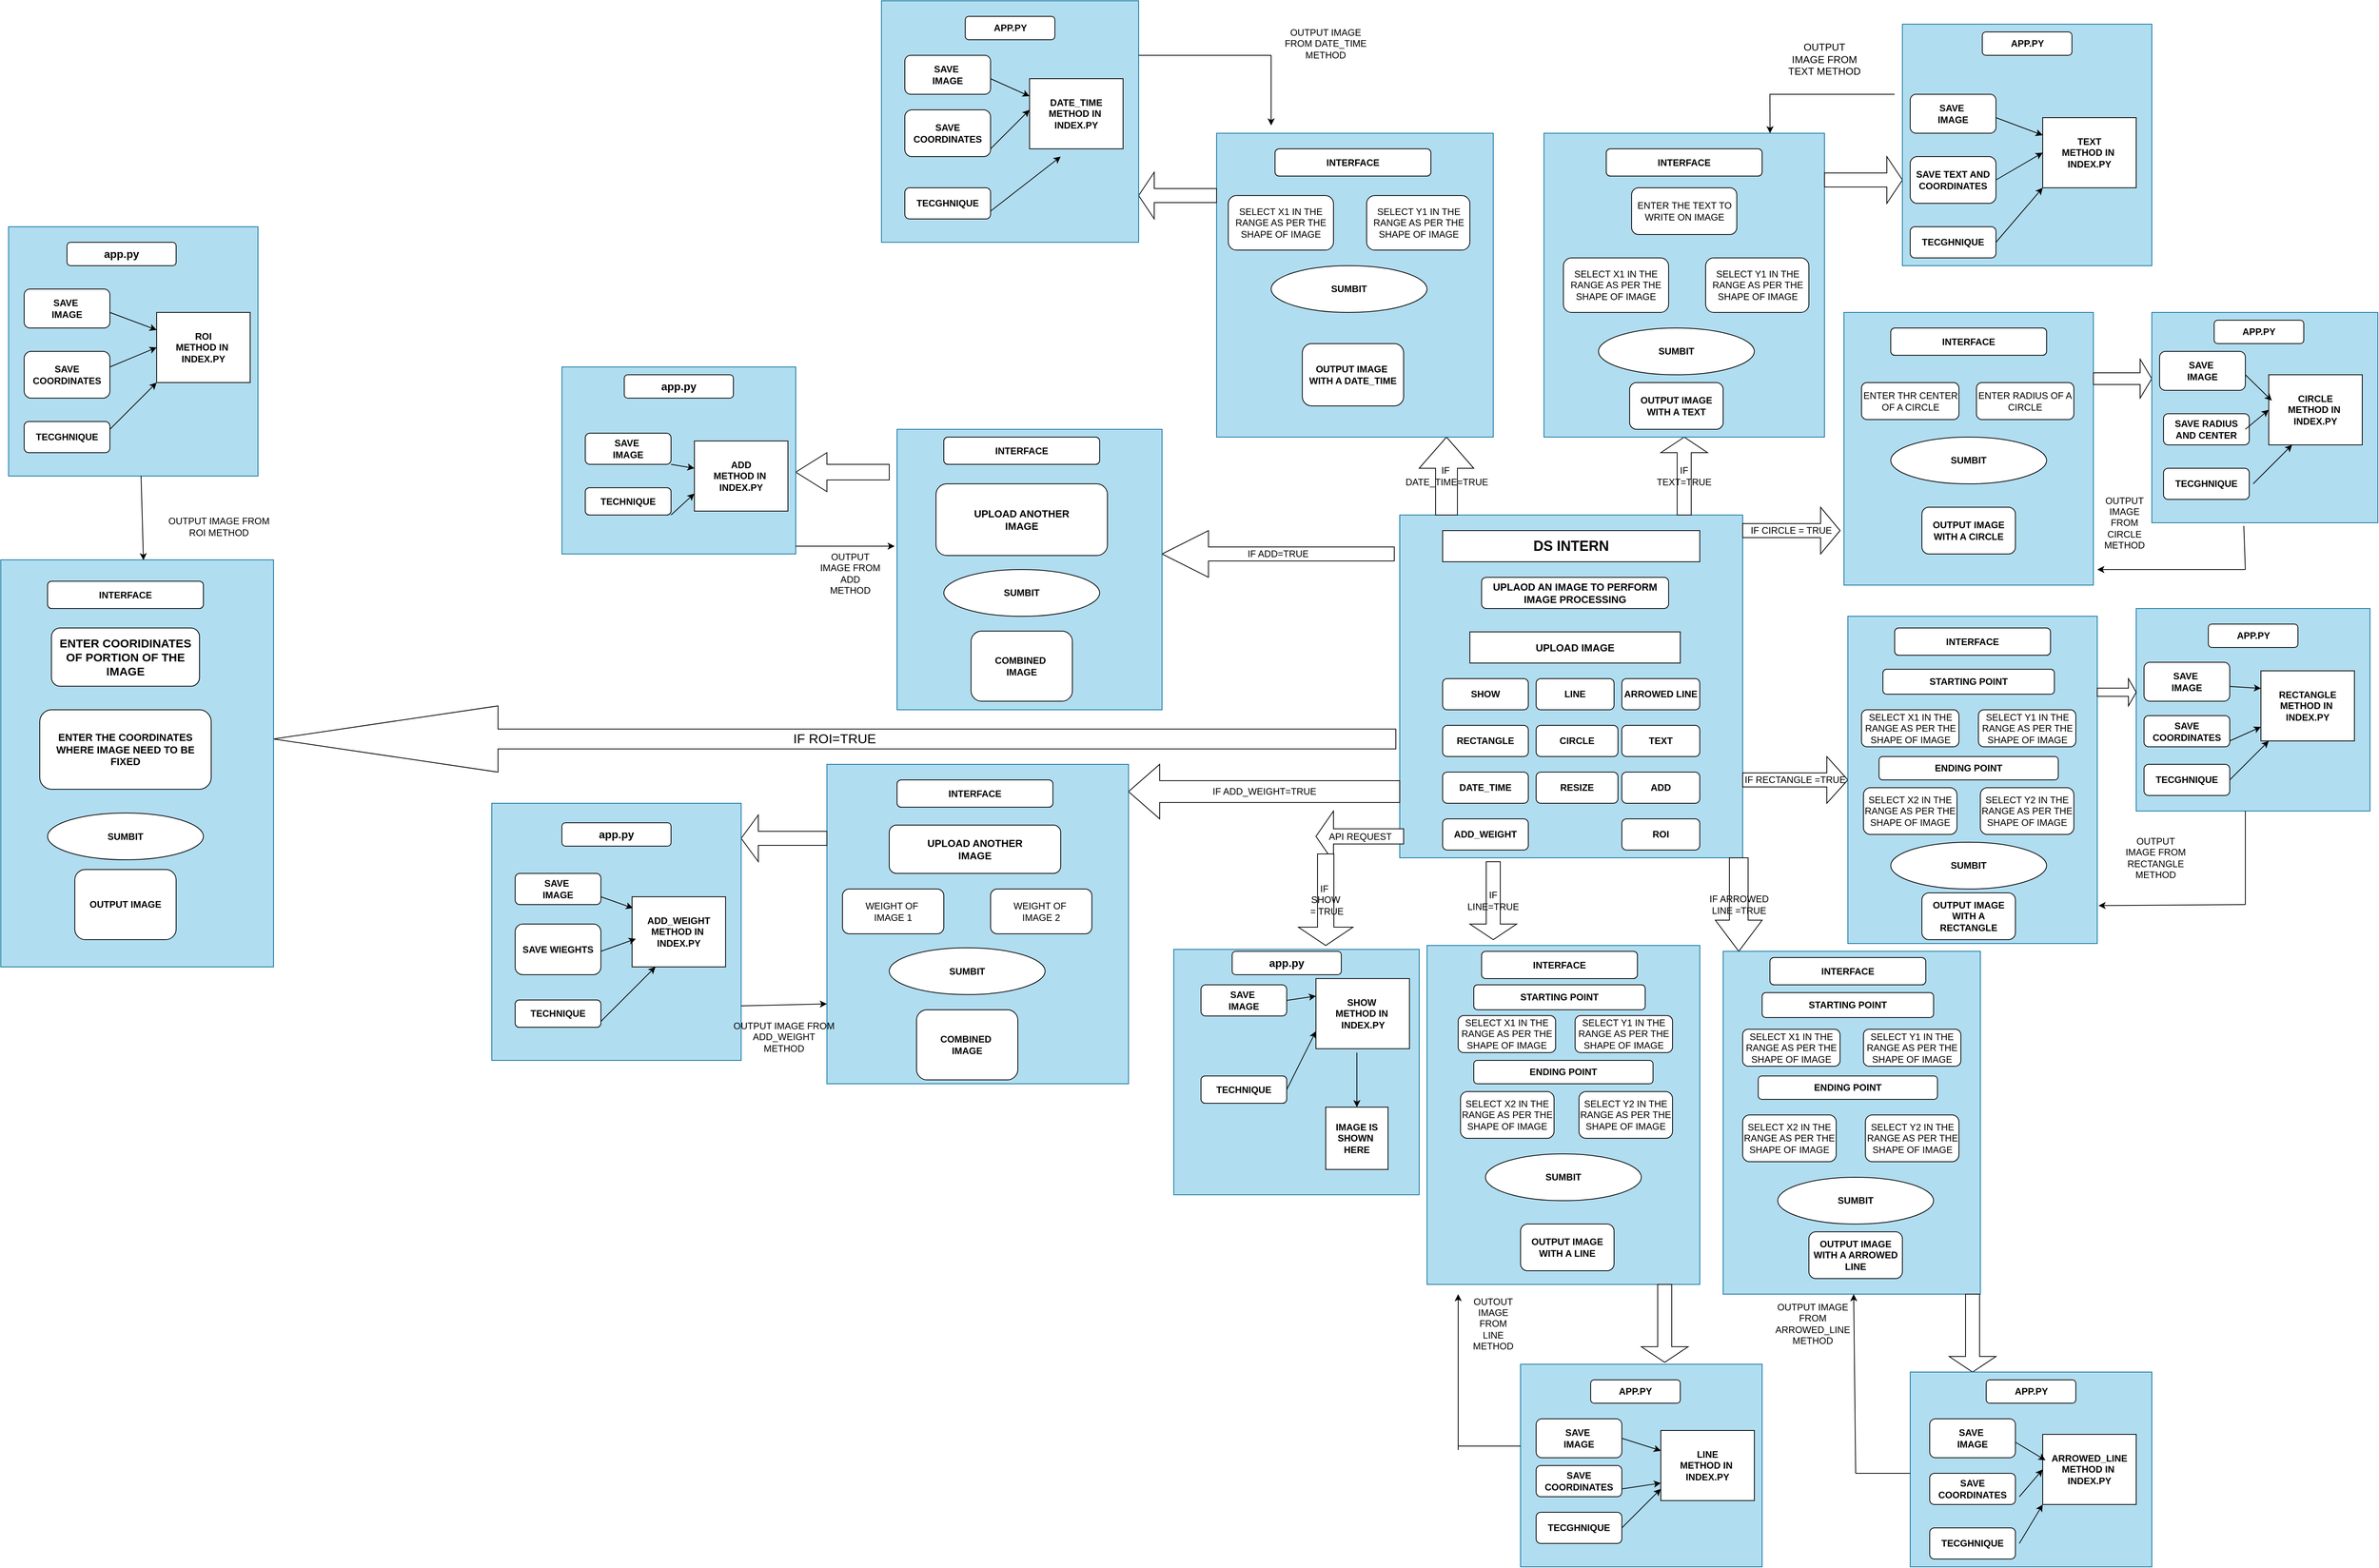 <mxfile version="28.0.7">
  <diagram name="Page-1" id="eajBUpmMLT3r__yMVzDg">
    <mxGraphModel grid="1" page="1" gridSize="10" guides="1" tooltips="1" connect="1" arrows="1" fold="1" pageScale="1" pageWidth="850" pageHeight="1100" math="0" shadow="0">
      <root>
        <mxCell id="0" />
        <mxCell id="1" parent="0" />
        <mxCell id="VY6C0T49o3ojjTgwQOFm-1" value="" style="whiteSpace=wrap;html=1;aspect=fixed;fillColor=#b1ddf0;strokeColor=#10739e;" vertex="1" parent="1">
          <mxGeometry x="185" y="60" width="440" height="440" as="geometry" />
        </mxCell>
        <mxCell id="VY6C0T49o3ojjTgwQOFm-2" value="&lt;h2&gt;&lt;b&gt;DS INTERN&lt;/b&gt;&lt;/h2&gt;" style="rounded=0;whiteSpace=wrap;html=1;" vertex="1" parent="1">
          <mxGeometry x="240" y="80" width="330" height="40" as="geometry" />
        </mxCell>
        <mxCell id="VY6C0T49o3ojjTgwQOFm-3" value="UPLOAD IMAGE" style="rounded=0;whiteSpace=wrap;html=1;fontSize=13;fontStyle=1" vertex="1" parent="1">
          <mxGeometry x="275" y="210" width="270" height="40" as="geometry" />
        </mxCell>
        <mxCell id="VY6C0T49o3ojjTgwQOFm-4" value="&lt;h3&gt;&lt;b&gt;UPLAOD AN IMAGE TO PERFORM IMAGE PROCESSING&lt;/b&gt;&lt;/h3&gt;" style="rounded=1;whiteSpace=wrap;html=1;fontSize=11;" vertex="1" parent="1">
          <mxGeometry x="290" y="140" width="240" height="40" as="geometry" />
        </mxCell>
        <mxCell id="VY6C0T49o3ojjTgwQOFm-5" value="SHOW" style="rounded=1;whiteSpace=wrap;html=1;fontStyle=1" vertex="1" parent="1">
          <mxGeometry x="240" y="270" width="110" height="40" as="geometry" />
        </mxCell>
        <mxCell id="VY6C0T49o3ojjTgwQOFm-6" value="LINE" style="rounded=1;whiteSpace=wrap;html=1;fontStyle=1" vertex="1" parent="1">
          <mxGeometry x="360" y="270" width="100" height="40" as="geometry" />
        </mxCell>
        <mxCell id="VY6C0T49o3ojjTgwQOFm-7" value="&lt;b&gt;ARROWED LINE&lt;/b&gt;" style="rounded=1;whiteSpace=wrap;html=1;" vertex="1" parent="1">
          <mxGeometry x="470" y="270" width="100" height="40" as="geometry" />
        </mxCell>
        <mxCell id="VY6C0T49o3ojjTgwQOFm-8" value="RECTANGLE" style="rounded=1;whiteSpace=wrap;html=1;fontStyle=1" vertex="1" parent="1">
          <mxGeometry x="240" y="330" width="110" height="40" as="geometry" />
        </mxCell>
        <mxCell id="VY6C0T49o3ojjTgwQOFm-9" value="CIRCLE" style="rounded=1;whiteSpace=wrap;html=1;fontStyle=1" vertex="1" parent="1">
          <mxGeometry x="360" y="330" width="105" height="40" as="geometry" />
        </mxCell>
        <mxCell id="VY6C0T49o3ojjTgwQOFm-10" value="TEXT" style="rounded=1;whiteSpace=wrap;html=1;fontStyle=1" vertex="1" parent="1">
          <mxGeometry x="470" y="330" width="100" height="40" as="geometry" />
        </mxCell>
        <mxCell id="VY6C0T49o3ojjTgwQOFm-11" value="DATE_TIME" style="rounded=1;whiteSpace=wrap;html=1;fontStyle=1" vertex="1" parent="1">
          <mxGeometry x="240" y="390" width="110" height="40" as="geometry" />
        </mxCell>
        <mxCell id="VY6C0T49o3ojjTgwQOFm-12" value="RESIZE" style="rounded=1;whiteSpace=wrap;html=1;fontStyle=1" vertex="1" parent="1">
          <mxGeometry x="360" y="390" width="105" height="40" as="geometry" />
        </mxCell>
        <mxCell id="VY6C0T49o3ojjTgwQOFm-13" value="ADD" style="rounded=1;whiteSpace=wrap;html=1;fontStyle=1" vertex="1" parent="1">
          <mxGeometry x="470" y="390" width="100" height="40" as="geometry" />
        </mxCell>
        <mxCell id="VY6C0T49o3ojjTgwQOFm-14" value="ADD_WEIGHT" style="rounded=1;whiteSpace=wrap;html=1;fontStyle=1" vertex="1" parent="1">
          <mxGeometry x="240" y="450" width="110" height="40" as="geometry" />
        </mxCell>
        <mxCell id="VY6C0T49o3ojjTgwQOFm-15" value="ROI" style="rounded=1;whiteSpace=wrap;html=1;fontStyle=1" vertex="1" parent="1">
          <mxGeometry x="470" y="450" width="100" height="40" as="geometry" />
        </mxCell>
        <mxCell id="VY6C0T49o3ojjTgwQOFm-16" value="API REQUEST" style="shape=singleArrow;direction=west;whiteSpace=wrap;html=1;" vertex="1" parent="1">
          <mxGeometry x="77.5" y="440" width="112.5" height="65" as="geometry" />
        </mxCell>
        <mxCell id="VY6C0T49o3ojjTgwQOFm-17" value="IF&amp;nbsp;&lt;div&gt;SHOW&lt;/div&gt;&lt;div&gt;&amp;nbsp;= TRUE&lt;/div&gt;" style="shape=singleArrow;direction=south;whiteSpace=wrap;html=1;" vertex="1" parent="1">
          <mxGeometry x="55" y="495" width="70" height="117.5" as="geometry" />
        </mxCell>
        <mxCell id="VY6C0T49o3ojjTgwQOFm-19" value="" style="whiteSpace=wrap;html=1;aspect=fixed;fillColor=#b1ddf0;strokeColor=#10739e;" vertex="1" parent="1">
          <mxGeometry x="-105" y="617.5" width="315" height="315" as="geometry" />
        </mxCell>
        <mxCell id="VY6C0T49o3ojjTgwQOFm-21" value="app.py" style="rounded=1;whiteSpace=wrap;html=1;fontStyle=1;fontSize=14;" vertex="1" parent="1">
          <mxGeometry x="-30" y="620" width="140" height="30" as="geometry" />
        </mxCell>
        <mxCell id="VY6C0T49o3ojjTgwQOFm-22" value="SAVE&amp;nbsp;&lt;div&gt;IMAGE&lt;/div&gt;" style="rounded=1;whiteSpace=wrap;html=1;fontStyle=1" vertex="1" parent="1">
          <mxGeometry x="-70" y="663" width="110" height="40" as="geometry" />
        </mxCell>
        <mxCell id="VY6C0T49o3ojjTgwQOFm-23" value="TECHNIQUE" style="rounded=1;whiteSpace=wrap;html=1;fontStyle=1" vertex="1" parent="1">
          <mxGeometry x="-70" y="780" width="110" height="35" as="geometry" />
        </mxCell>
        <mxCell id="VY6C0T49o3ojjTgwQOFm-24" value="SHOW&amp;nbsp;&lt;div&gt;METHOD IN&amp;nbsp;&lt;/div&gt;&lt;div&gt;INDEX.PY&lt;/div&gt;" style="rounded=0;whiteSpace=wrap;html=1;fontStyle=1" vertex="1" parent="1">
          <mxGeometry x="77.5" y="655" width="120" height="90" as="geometry" />
        </mxCell>
        <mxCell id="VY6C0T49o3ojjTgwQOFm-26" value="" style="endArrow=classic;html=1;rounded=0;exitX=1;exitY=0.5;exitDx=0;exitDy=0;entryX=0;entryY=0.25;entryDx=0;entryDy=0;" edge="1" parent="1" source="VY6C0T49o3ojjTgwQOFm-22" target="VY6C0T49o3ojjTgwQOFm-24">
          <mxGeometry width="50" height="50" relative="1" as="geometry">
            <mxPoint x="400" y="630" as="sourcePoint" />
            <mxPoint x="450" y="580" as="targetPoint" />
          </mxGeometry>
        </mxCell>
        <mxCell id="VY6C0T49o3ojjTgwQOFm-27" value="" style="endArrow=classic;html=1;rounded=0;exitX=1;exitY=0.5;exitDx=0;exitDy=0;entryX=0;entryY=0.75;entryDx=0;entryDy=0;" edge="1" parent="1" source="VY6C0T49o3ojjTgwQOFm-23" target="VY6C0T49o3ojjTgwQOFm-24">
          <mxGeometry width="50" height="50" relative="1" as="geometry">
            <mxPoint x="400" y="630" as="sourcePoint" />
            <mxPoint x="450" y="580" as="targetPoint" />
          </mxGeometry>
        </mxCell>
        <mxCell id="VY6C0T49o3ojjTgwQOFm-28" style="edgeStyle=orthogonalEdgeStyle;rounded=0;orthogonalLoop=1;jettySize=auto;html=1;exitX=0.5;exitY=1;exitDx=0;exitDy=0;" edge="1" parent="1" source="VY6C0T49o3ojjTgwQOFm-19" target="VY6C0T49o3ojjTgwQOFm-19">
          <mxGeometry relative="1" as="geometry" />
        </mxCell>
        <mxCell id="VY6C0T49o3ojjTgwQOFm-32" value="IMAGE IS SHOWN&amp;nbsp;&lt;div&gt;HERE&lt;/div&gt;" style="whiteSpace=wrap;html=1;aspect=fixed;fontStyle=1" vertex="1" parent="1">
          <mxGeometry x="90" y="820" width="80" height="80" as="geometry" />
        </mxCell>
        <mxCell id="VY6C0T49o3ojjTgwQOFm-33" value="IF LINE=TRUE" style="shape=singleArrow;direction=south;whiteSpace=wrap;html=1;" vertex="1" parent="1">
          <mxGeometry x="275" y="505" width="60" height="100" as="geometry" />
        </mxCell>
        <mxCell id="VY6C0T49o3ojjTgwQOFm-34" value="" style="rounded=0;whiteSpace=wrap;html=1;fillColor=#b1ddf0;strokeColor=#10739e;" vertex="1" parent="1">
          <mxGeometry x="220" y="612.5" width="350" height="435" as="geometry" />
        </mxCell>
        <mxCell id="VY6C0T49o3ojjTgwQOFm-35" value="INTERFACE" style="rounded=1;whiteSpace=wrap;html=1;fontStyle=1" vertex="1" parent="1">
          <mxGeometry x="290" y="620" width="200" height="35" as="geometry" />
        </mxCell>
        <mxCell id="VY6C0T49o3ojjTgwQOFm-36" value="SELECT X1 IN THE RANGE AS PER THE SHAPE OF IMAGE" style="rounded=1;whiteSpace=wrap;html=1;" vertex="1" parent="1">
          <mxGeometry x="260" y="702.5" width="125" height="47.5" as="geometry" />
        </mxCell>
        <mxCell id="VY6C0T49o3ojjTgwQOFm-37" value="SELECT Y1 IN THE RANGE AS PER THE SHAPE OF IMAGE" style="rounded=1;whiteSpace=wrap;html=1;" vertex="1" parent="1">
          <mxGeometry x="410" y="702.5" width="125" height="47.5" as="geometry" />
        </mxCell>
        <mxCell id="VY6C0T49o3ojjTgwQOFm-38" value="STARTING POINT" style="rounded=1;whiteSpace=wrap;html=1;fontStyle=1" vertex="1" parent="1">
          <mxGeometry x="280" y="663" width="220" height="32" as="geometry" />
        </mxCell>
        <mxCell id="VY6C0T49o3ojjTgwQOFm-39" value="ENDING POINT" style="rounded=1;whiteSpace=wrap;html=1;fontStyle=1" vertex="1" parent="1">
          <mxGeometry x="280" y="760" width="230" height="30" as="geometry" />
        </mxCell>
        <mxCell id="VY6C0T49o3ojjTgwQOFm-40" value="SELECT X2 IN THE RANGE AS PER THE SHAPE OF IMAGE" style="rounded=1;whiteSpace=wrap;html=1;" vertex="1" parent="1">
          <mxGeometry x="263" y="800" width="120" height="60" as="geometry" />
        </mxCell>
        <mxCell id="VY6C0T49o3ojjTgwQOFm-41" value="SELECT Y2 IN THE RANGE AS PER THE SHAPE OF IMAGE" style="rounded=1;whiteSpace=wrap;html=1;" vertex="1" parent="1">
          <mxGeometry x="415" y="800" width="120" height="60" as="geometry" />
        </mxCell>
        <mxCell id="VY6C0T49o3ojjTgwQOFm-42" value="SUMBIT" style="ellipse;whiteSpace=wrap;html=1;fontStyle=1" vertex="1" parent="1">
          <mxGeometry x="295" y="880" width="200" height="60" as="geometry" />
        </mxCell>
        <mxCell id="VY6C0T49o3ojjTgwQOFm-43" value="" style="shape=singleArrow;direction=south;whiteSpace=wrap;html=1;" vertex="1" parent="1">
          <mxGeometry x="495" y="1047.5" width="60" height="100" as="geometry" />
        </mxCell>
        <mxCell id="VY6C0T49o3ojjTgwQOFm-45" value="OUTPUT IMAGE WITH A LINE" style="rounded=1;whiteSpace=wrap;html=1;fontStyle=1" vertex="1" parent="1">
          <mxGeometry x="340" y="970" width="120" height="60" as="geometry" />
        </mxCell>
        <mxCell id="VY6C0T49o3ojjTgwQOFm-47" value="" style="rounded=0;whiteSpace=wrap;html=1;fillColor=#b1ddf0;strokeColor=#10739e;" vertex="1" parent="1">
          <mxGeometry x="340" y="1150" width="310" height="260" as="geometry" />
        </mxCell>
        <mxCell id="VY6C0T49o3ojjTgwQOFm-48" value="APP.PY" style="rounded=1;whiteSpace=wrap;html=1;fontStyle=1" vertex="1" parent="1">
          <mxGeometry x="430" y="1170" width="115" height="30" as="geometry" />
        </mxCell>
        <mxCell id="VY6C0T49o3ojjTgwQOFm-49" value="SAVE&amp;nbsp;&lt;div&gt;IMAGE&lt;/div&gt;" style="rounded=1;whiteSpace=wrap;html=1;fontStyle=1" vertex="1" parent="1">
          <mxGeometry x="360" y="1220" width="110" height="50" as="geometry" />
        </mxCell>
        <mxCell id="VY6C0T49o3ojjTgwQOFm-51" value="SAVE COORDINATES" style="rounded=1;whiteSpace=wrap;html=1;fontStyle=1" vertex="1" parent="1">
          <mxGeometry x="360" y="1280" width="110" height="40" as="geometry" />
        </mxCell>
        <mxCell id="VY6C0T49o3ojjTgwQOFm-52" value="TECGHNIQUE" style="rounded=1;whiteSpace=wrap;html=1;fontStyle=1" vertex="1" parent="1">
          <mxGeometry x="360" y="1340" width="110" height="40" as="geometry" />
        </mxCell>
        <mxCell id="VY6C0T49o3ojjTgwQOFm-53" value="LINE&lt;br&gt;&lt;div&gt;METHOD IN&amp;nbsp;&lt;/div&gt;&lt;div&gt;INDEX.PY&lt;/div&gt;" style="rounded=0;whiteSpace=wrap;html=1;fontStyle=1" vertex="1" parent="1">
          <mxGeometry x="520" y="1235" width="120" height="90" as="geometry" />
        </mxCell>
        <mxCell id="VY6C0T49o3ojjTgwQOFm-54" value="" style="endArrow=none;html=1;rounded=0;" edge="1" parent="1">
          <mxGeometry width="50" height="50" relative="1" as="geometry">
            <mxPoint x="260" y="1255" as="sourcePoint" />
            <mxPoint x="340" y="1255" as="targetPoint" />
          </mxGeometry>
        </mxCell>
        <mxCell id="VY6C0T49o3ojjTgwQOFm-56" value="" style="endArrow=classic;html=1;rounded=0;" edge="1" parent="1">
          <mxGeometry width="50" height="50" relative="1" as="geometry">
            <mxPoint x="260" y="1260" as="sourcePoint" />
            <mxPoint x="260" y="1060" as="targetPoint" />
          </mxGeometry>
        </mxCell>
        <mxCell id="VY6C0T49o3ojjTgwQOFm-57" value="OUTOUT IMAGE FROM LINE METHOD" style="text;html=1;align=center;verticalAlign=middle;whiteSpace=wrap;rounded=0;" vertex="1" parent="1">
          <mxGeometry x="275" y="1083" width="60" height="30" as="geometry" />
        </mxCell>
        <mxCell id="VY6C0T49o3ojjTgwQOFm-58" value="" style="endArrow=classic;html=1;rounded=0;" edge="1" parent="1">
          <mxGeometry width="50" height="50" relative="1" as="geometry">
            <mxPoint x="470" y="1360" as="sourcePoint" />
            <mxPoint x="520" y="1310" as="targetPoint" />
          </mxGeometry>
        </mxCell>
        <mxCell id="VY6C0T49o3ojjTgwQOFm-59" value="" style="endArrow=classic;html=1;rounded=0;entryX=0;entryY=0.75;entryDx=0;entryDy=0;" edge="1" parent="1" target="VY6C0T49o3ojjTgwQOFm-53">
          <mxGeometry width="50" height="50" relative="1" as="geometry">
            <mxPoint x="470" y="1310" as="sourcePoint" />
            <mxPoint x="520" y="1260" as="targetPoint" />
          </mxGeometry>
        </mxCell>
        <mxCell id="VY6C0T49o3ojjTgwQOFm-60" value="" style="endArrow=classic;html=1;rounded=0;exitX=1;exitY=0.5;exitDx=0;exitDy=0;" edge="1" parent="1" source="VY6C0T49o3ojjTgwQOFm-49" target="VY6C0T49o3ojjTgwQOFm-53">
          <mxGeometry width="50" height="50" relative="1" as="geometry">
            <mxPoint x="460" y="1260" as="sourcePoint" />
            <mxPoint x="510" y="1210" as="targetPoint" />
          </mxGeometry>
        </mxCell>
        <mxCell id="VY6C0T49o3ojjTgwQOFm-61" value="IF ARROWED&lt;div&gt;LINE =TRUE&lt;/div&gt;" style="html=1;shadow=0;dashed=0;align=center;verticalAlign=middle;shape=mxgraph.arrows2.arrow;dy=0.6;dx=40;direction=south;notch=0;" vertex="1" parent="1">
          <mxGeometry x="590" y="500" width="60" height="120" as="geometry" />
        </mxCell>
        <mxCell id="VY6C0T49o3ojjTgwQOFm-62" value="" style="rounded=0;whiteSpace=wrap;html=1;fillColor=#b1ddf0;strokeColor=#10739e;" vertex="1" parent="1">
          <mxGeometry x="600" y="620" width="330" height="440" as="geometry" />
        </mxCell>
        <mxCell id="VY6C0T49o3ojjTgwQOFm-63" value="INTERFACE" style="rounded=1;whiteSpace=wrap;html=1;fontStyle=1" vertex="1" parent="1">
          <mxGeometry x="660" y="628" width="200" height="35" as="geometry" />
        </mxCell>
        <mxCell id="VY6C0T49o3ojjTgwQOFm-64" value="STARTING POINT" style="rounded=1;whiteSpace=wrap;html=1;fontStyle=1" vertex="1" parent="1">
          <mxGeometry x="650" y="673" width="220" height="32" as="geometry" />
        </mxCell>
        <mxCell id="VY6C0T49o3ojjTgwQOFm-65" value="SELECT X1 IN THE RANGE AS PER THE SHAPE OF IMAGE" style="rounded=1;whiteSpace=wrap;html=1;" vertex="1" parent="1">
          <mxGeometry x="625" y="720" width="125" height="47.5" as="geometry" />
        </mxCell>
        <mxCell id="VY6C0T49o3ojjTgwQOFm-66" value="SELECT Y1 IN THE RANGE AS PER THE SHAPE OF IMAGE" style="rounded=1;whiteSpace=wrap;html=1;" vertex="1" parent="1">
          <mxGeometry x="780" y="720" width="125" height="47.5" as="geometry" />
        </mxCell>
        <mxCell id="VY6C0T49o3ojjTgwQOFm-67" value="ENDING POINT" style="rounded=1;whiteSpace=wrap;html=1;fontStyle=1" vertex="1" parent="1">
          <mxGeometry x="645" y="780" width="230" height="30" as="geometry" />
        </mxCell>
        <mxCell id="VY6C0T49o3ojjTgwQOFm-68" value="SELECT X2 IN THE RANGE AS PER THE SHAPE OF IMAGE" style="rounded=1;whiteSpace=wrap;html=1;" vertex="1" parent="1">
          <mxGeometry x="625" y="830" width="120" height="60" as="geometry" />
        </mxCell>
        <mxCell id="VY6C0T49o3ojjTgwQOFm-69" value="SELECT Y2 IN THE RANGE AS PER THE SHAPE OF IMAGE" style="rounded=1;whiteSpace=wrap;html=1;" vertex="1" parent="1">
          <mxGeometry x="782.5" y="830" width="120" height="60" as="geometry" />
        </mxCell>
        <mxCell id="VY6C0T49o3ojjTgwQOFm-70" value="SUMBIT" style="ellipse;whiteSpace=wrap;html=1;fontStyle=1" vertex="1" parent="1">
          <mxGeometry x="670" y="910" width="200" height="60" as="geometry" />
        </mxCell>
        <mxCell id="VY6C0T49o3ojjTgwQOFm-71" value="OUTPUT IMAGE WITH A ARROWED LINE" style="rounded=1;whiteSpace=wrap;html=1;fontStyle=1" vertex="1" parent="1">
          <mxGeometry x="710" y="980" width="120" height="60" as="geometry" />
        </mxCell>
        <mxCell id="VY6C0T49o3ojjTgwQOFm-72" value="" style="shape=singleArrow;direction=south;whiteSpace=wrap;html=1;" vertex="1" parent="1">
          <mxGeometry x="890" y="1060" width="60" height="100" as="geometry" />
        </mxCell>
        <mxCell id="VY6C0T49o3ojjTgwQOFm-73" value="" style="rounded=0;whiteSpace=wrap;html=1;fillColor=#b1ddf0;strokeColor=#10739e;" vertex="1" parent="1">
          <mxGeometry x="840" y="1160" width="310" height="250" as="geometry" />
        </mxCell>
        <mxCell id="VY6C0T49o3ojjTgwQOFm-74" value="APP.PY" style="rounded=1;whiteSpace=wrap;html=1;fontStyle=1" vertex="1" parent="1">
          <mxGeometry x="937.5" y="1170" width="115" height="30" as="geometry" />
        </mxCell>
        <mxCell id="VY6C0T49o3ojjTgwQOFm-75" value="SAVE&amp;nbsp;&lt;div&gt;IMAGE&lt;/div&gt;" style="rounded=1;whiteSpace=wrap;html=1;fontStyle=1" vertex="1" parent="1">
          <mxGeometry x="865" y="1220" width="110" height="50" as="geometry" />
        </mxCell>
        <mxCell id="VY6C0T49o3ojjTgwQOFm-76" value="SAVE COORDINATES" style="rounded=1;whiteSpace=wrap;html=1;fontStyle=1" vertex="1" parent="1">
          <mxGeometry x="865" y="1290" width="110" height="40" as="geometry" />
        </mxCell>
        <mxCell id="VY6C0T49o3ojjTgwQOFm-77" value="TECGHNIQUE" style="rounded=1;whiteSpace=wrap;html=1;fontStyle=1" vertex="1" parent="1">
          <mxGeometry x="865" y="1360" width="110" height="40" as="geometry" />
        </mxCell>
        <mxCell id="VY6C0T49o3ojjTgwQOFm-78" value="ARROWED_LINE&lt;br&gt;&lt;div&gt;METHOD IN&amp;nbsp;&lt;/div&gt;&lt;div&gt;INDEX.PY&lt;/div&gt;" style="rounded=0;whiteSpace=wrap;html=1;fontStyle=1" vertex="1" parent="1">
          <mxGeometry x="1010" y="1240" width="120" height="90" as="geometry" />
        </mxCell>
        <mxCell id="VY6C0T49o3ojjTgwQOFm-79" value="" style="endArrow=classic;html=1;rounded=0;entryX=0;entryY=1;entryDx=0;entryDy=0;" edge="1" parent="1" target="VY6C0T49o3ojjTgwQOFm-78">
          <mxGeometry width="50" height="50" relative="1" as="geometry">
            <mxPoint x="980" y="1380" as="sourcePoint" />
            <mxPoint x="1030" y="1330" as="targetPoint" />
          </mxGeometry>
        </mxCell>
        <mxCell id="VY6C0T49o3ojjTgwQOFm-80" value="" style="endArrow=classic;html=1;rounded=0;entryX=0;entryY=0.5;entryDx=0;entryDy=0;" edge="1" parent="1" target="VY6C0T49o3ojjTgwQOFm-78">
          <mxGeometry width="50" height="50" relative="1" as="geometry">
            <mxPoint x="980" y="1320" as="sourcePoint" />
            <mxPoint x="1020" y="1270" as="targetPoint" />
          </mxGeometry>
        </mxCell>
        <mxCell id="VY6C0T49o3ojjTgwQOFm-81" value="" style="endArrow=classic;html=1;rounded=0;entryX=0.03;entryY=0.369;entryDx=0;entryDy=0;entryPerimeter=0;" edge="1" parent="1" target="VY6C0T49o3ojjTgwQOFm-78">
          <mxGeometry width="50" height="50" relative="1" as="geometry">
            <mxPoint x="975" y="1250" as="sourcePoint" />
            <mxPoint x="1025" y="1200" as="targetPoint" />
          </mxGeometry>
        </mxCell>
        <mxCell id="VY6C0T49o3ojjTgwQOFm-82" value="" style="endArrow=none;html=1;rounded=0;" edge="1" parent="1">
          <mxGeometry width="50" height="50" relative="1" as="geometry">
            <mxPoint x="770" y="1290" as="sourcePoint" />
            <mxPoint x="840" y="1290" as="targetPoint" />
          </mxGeometry>
        </mxCell>
        <mxCell id="VY6C0T49o3ojjTgwQOFm-83" value="" style="endArrow=classic;html=1;rounded=0;" edge="1" parent="1" target="VY6C0T49o3ojjTgwQOFm-62">
          <mxGeometry width="50" height="50" relative="1" as="geometry">
            <mxPoint x="770" y="1290" as="sourcePoint" />
            <mxPoint x="730" y="1220" as="targetPoint" />
          </mxGeometry>
        </mxCell>
        <mxCell id="VY6C0T49o3ojjTgwQOFm-84" value="OUTPUT IMAGE FROM ARROWED_LINE&lt;div&gt;METHOD&lt;/div&gt;" style="text;html=1;align=center;verticalAlign=middle;whiteSpace=wrap;rounded=0;" vertex="1" parent="1">
          <mxGeometry x="685" y="1083" width="60" height="30" as="geometry" />
        </mxCell>
        <mxCell id="VY6C0T49o3ojjTgwQOFm-85" value="IF RECTANGLE =TRUE" style="shape=singleArrow;whiteSpace=wrap;html=1;" vertex="1" parent="1">
          <mxGeometry x="625" y="370" width="135" height="60" as="geometry" />
        </mxCell>
        <mxCell id="VY6C0T49o3ojjTgwQOFm-87" value="" style="rounded=0;whiteSpace=wrap;html=1;fillColor=#b1ddf0;strokeColor=#10739e;" vertex="1" parent="1">
          <mxGeometry x="760" y="190" width="320" height="420" as="geometry" />
        </mxCell>
        <mxCell id="VY6C0T49o3ojjTgwQOFm-88" value="INTERFACE" style="rounded=1;whiteSpace=wrap;html=1;fontStyle=1" vertex="1" parent="1">
          <mxGeometry x="820" y="205" width="200" height="35" as="geometry" />
        </mxCell>
        <mxCell id="VY6C0T49o3ojjTgwQOFm-89" value="STARTING POINT" style="rounded=1;whiteSpace=wrap;html=1;fontStyle=1" vertex="1" parent="1">
          <mxGeometry x="805" y="258" width="220" height="32" as="geometry" />
        </mxCell>
        <mxCell id="VY6C0T49o3ojjTgwQOFm-90" value="SELECT X1 IN THE RANGE AS PER THE SHAPE OF IMAGE" style="rounded=1;whiteSpace=wrap;html=1;" vertex="1" parent="1">
          <mxGeometry x="777.5" y="310" width="125" height="47.5" as="geometry" />
        </mxCell>
        <mxCell id="VY6C0T49o3ojjTgwQOFm-91" value="SELECT Y1 IN THE RANGE AS PER THE SHAPE OF IMAGE" style="rounded=1;whiteSpace=wrap;html=1;" vertex="1" parent="1">
          <mxGeometry x="927.5" y="310" width="125" height="47.5" as="geometry" />
        </mxCell>
        <mxCell id="VY6C0T49o3ojjTgwQOFm-92" value="ENDING POINT" style="rounded=1;whiteSpace=wrap;html=1;fontStyle=1" vertex="1" parent="1">
          <mxGeometry x="800" y="370" width="230" height="30" as="geometry" />
        </mxCell>
        <mxCell id="VY6C0T49o3ojjTgwQOFm-93" value="SELECT X2 IN THE RANGE AS PER THE SHAPE OF IMAGE" style="rounded=1;whiteSpace=wrap;html=1;" vertex="1" parent="1">
          <mxGeometry x="780" y="410" width="120" height="60" as="geometry" />
        </mxCell>
        <mxCell id="VY6C0T49o3ojjTgwQOFm-94" value="SELECT Y2 IN THE RANGE AS PER THE SHAPE OF IMAGE" style="rounded=1;whiteSpace=wrap;html=1;" vertex="1" parent="1">
          <mxGeometry x="930" y="410" width="120" height="60" as="geometry" />
        </mxCell>
        <mxCell id="VY6C0T49o3ojjTgwQOFm-95" value="SUMBIT" style="ellipse;whiteSpace=wrap;html=1;fontStyle=1" vertex="1" parent="1">
          <mxGeometry x="815" y="480" width="200" height="60" as="geometry" />
        </mxCell>
        <mxCell id="VY6C0T49o3ojjTgwQOFm-96" value="OUTPUT IMAGE WITH A RECTANGLE" style="rounded=1;whiteSpace=wrap;html=1;fontStyle=1" vertex="1" parent="1">
          <mxGeometry x="855" y="545" width="120" height="60" as="geometry" />
        </mxCell>
        <mxCell id="VY6C0T49o3ojjTgwQOFm-97" value="" style="rounded=0;whiteSpace=wrap;html=1;fillColor=#b1ddf0;strokeColor=#10739e;" vertex="1" parent="1">
          <mxGeometry x="1130" y="180" width="300" height="260" as="geometry" />
        </mxCell>
        <mxCell id="VY6C0T49o3ojjTgwQOFm-98" value="" style="shape=singleArrow;whiteSpace=wrap;html=1;" vertex="1" parent="1">
          <mxGeometry x="1080" y="270" width="50" height="35" as="geometry" />
        </mxCell>
        <mxCell id="VY6C0T49o3ojjTgwQOFm-99" value="APP.PY" style="rounded=1;whiteSpace=wrap;html=1;fontStyle=1" vertex="1" parent="1">
          <mxGeometry x="1222.5" y="200" width="115" height="30" as="geometry" />
        </mxCell>
        <mxCell id="VY6C0T49o3ojjTgwQOFm-100" value="SAVE&amp;nbsp;&lt;div&gt;IMAGE&lt;/div&gt;" style="rounded=1;whiteSpace=wrap;html=1;fontStyle=1" vertex="1" parent="1">
          <mxGeometry x="1140" y="249" width="110" height="50" as="geometry" />
        </mxCell>
        <mxCell id="VY6C0T49o3ojjTgwQOFm-101" value="SAVE COORDINATES" style="rounded=1;whiteSpace=wrap;html=1;fontStyle=1" vertex="1" parent="1">
          <mxGeometry x="1140" y="317.5" width="110" height="40" as="geometry" />
        </mxCell>
        <mxCell id="VY6C0T49o3ojjTgwQOFm-102" value="TECGHNIQUE" style="rounded=1;whiteSpace=wrap;html=1;fontStyle=1" vertex="1" parent="1">
          <mxGeometry x="1140" y="380" width="110" height="40" as="geometry" />
        </mxCell>
        <mxCell id="VY6C0T49o3ojjTgwQOFm-103" value="RECTANGLE&lt;br&gt;&lt;div&gt;METHOD IN&amp;nbsp;&lt;/div&gt;&lt;div&gt;INDEX.PY&lt;/div&gt;" style="rounded=0;whiteSpace=wrap;html=1;fontStyle=1" vertex="1" parent="1">
          <mxGeometry x="1290" y="260" width="120" height="90" as="geometry" />
        </mxCell>
        <mxCell id="VY6C0T49o3ojjTgwQOFm-104" value="" style="endArrow=classic;html=1;rounded=0;" edge="1" parent="1">
          <mxGeometry width="50" height="50" relative="1" as="geometry">
            <mxPoint x="1250" y="400" as="sourcePoint" />
            <mxPoint x="1300" y="350" as="targetPoint" />
          </mxGeometry>
        </mxCell>
        <mxCell id="VY6C0T49o3ojjTgwQOFm-105" value="" style="endArrow=classic;html=1;rounded=0;" edge="1" parent="1" target="VY6C0T49o3ojjTgwQOFm-103">
          <mxGeometry width="50" height="50" relative="1" as="geometry">
            <mxPoint x="1250" y="350" as="sourcePoint" />
            <mxPoint x="1300" y="300" as="targetPoint" />
          </mxGeometry>
        </mxCell>
        <mxCell id="VY6C0T49o3ojjTgwQOFm-106" value="" style="endArrow=classic;html=1;rounded=0;entryX=0;entryY=0.25;entryDx=0;entryDy=0;" edge="1" parent="1" target="VY6C0T49o3ojjTgwQOFm-103">
          <mxGeometry width="50" height="50" relative="1" as="geometry">
            <mxPoint x="1250" y="280" as="sourcePoint" />
            <mxPoint x="1300" y="230" as="targetPoint" />
          </mxGeometry>
        </mxCell>
        <mxCell id="VY6C0T49o3ojjTgwQOFm-107" value="" style="endArrow=none;html=1;rounded=0;" edge="1" parent="1">
          <mxGeometry width="50" height="50" relative="1" as="geometry">
            <mxPoint x="1270" y="560" as="sourcePoint" />
            <mxPoint x="1270" y="440" as="targetPoint" />
          </mxGeometry>
        </mxCell>
        <mxCell id="VY6C0T49o3ojjTgwQOFm-108" value="" style="endArrow=classic;html=1;rounded=0;entryX=1.005;entryY=0.884;entryDx=0;entryDy=0;entryPerimeter=0;" edge="1" parent="1" target="VY6C0T49o3ojjTgwQOFm-87">
          <mxGeometry width="50" height="50" relative="1" as="geometry">
            <mxPoint x="1270" y="560" as="sourcePoint" />
            <mxPoint x="1150" y="540" as="targetPoint" />
          </mxGeometry>
        </mxCell>
        <mxCell id="VY6C0T49o3ojjTgwQOFm-109" value="OUTPUT IMAGE FROM RECTANGLE METHOD" style="text;html=1;align=center;verticalAlign=middle;whiteSpace=wrap;rounded=0;" vertex="1" parent="1">
          <mxGeometry x="1110" y="470" width="90" height="60" as="geometry" />
        </mxCell>
        <mxCell id="VY6C0T49o3ojjTgwQOFm-110" value="IF CIRCLE = TRUE" style="shape=singleArrow;whiteSpace=wrap;html=1;" vertex="1" parent="1">
          <mxGeometry x="625" y="50" width="125" height="60" as="geometry" />
        </mxCell>
        <mxCell id="VY6C0T49o3ojjTgwQOFm-111" value="" style="rounded=0;whiteSpace=wrap;html=1;fillColor=#b1ddf0;strokeColor=#10739e;" vertex="1" parent="1">
          <mxGeometry x="755" y="-200" width="320" height="350" as="geometry" />
        </mxCell>
        <mxCell id="VY6C0T49o3ojjTgwQOFm-112" value="INTERFACE" style="rounded=1;whiteSpace=wrap;html=1;fontStyle=1" vertex="1" parent="1">
          <mxGeometry x="815" y="-180" width="200" height="35" as="geometry" />
        </mxCell>
        <mxCell id="VY6C0T49o3ojjTgwQOFm-114" value="ENTER THR CENTER OF A CIRCLE" style="rounded=1;whiteSpace=wrap;html=1;" vertex="1" parent="1">
          <mxGeometry x="777.5" y="-110" width="125" height="47.5" as="geometry" />
        </mxCell>
        <mxCell id="VY6C0T49o3ojjTgwQOFm-115" value="ENTER RADIUS OF A CIRCLE" style="rounded=1;whiteSpace=wrap;html=1;" vertex="1" parent="1">
          <mxGeometry x="925" y="-110" width="125" height="47.5" as="geometry" />
        </mxCell>
        <mxCell id="VY6C0T49o3ojjTgwQOFm-116" value="SUMBIT" style="ellipse;whiteSpace=wrap;html=1;fontStyle=1" vertex="1" parent="1">
          <mxGeometry x="815" y="-40" width="200" height="60" as="geometry" />
        </mxCell>
        <mxCell id="VY6C0T49o3ojjTgwQOFm-117" value="OUTPUT IMAGE WITH A CIRCLE" style="rounded=1;whiteSpace=wrap;html=1;fontStyle=1" vertex="1" parent="1">
          <mxGeometry x="855" y="50" width="120" height="60" as="geometry" />
        </mxCell>
        <mxCell id="VY6C0T49o3ojjTgwQOFm-118" value="" style="shape=singleArrow;whiteSpace=wrap;html=1;" vertex="1" parent="1">
          <mxGeometry x="1075" y="-140" width="75" height="50" as="geometry" />
        </mxCell>
        <mxCell id="VY6C0T49o3ojjTgwQOFm-119" value="" style="rounded=0;whiteSpace=wrap;html=1;fillColor=#b1ddf0;strokeColor=#10739e;" vertex="1" parent="1">
          <mxGeometry x="1150" y="-200" width="290" height="270" as="geometry" />
        </mxCell>
        <mxCell id="VY6C0T49o3ojjTgwQOFm-120" value="APP.PY" style="rounded=1;whiteSpace=wrap;html=1;fontStyle=1" vertex="1" parent="1">
          <mxGeometry x="1230" y="-190" width="115" height="30" as="geometry" />
        </mxCell>
        <mxCell id="VY6C0T49o3ojjTgwQOFm-121" value="SAVE&amp;nbsp;&lt;div&gt;IMAGE&lt;/div&gt;" style="rounded=1;whiteSpace=wrap;html=1;fontStyle=1" vertex="1" parent="1">
          <mxGeometry x="1160" y="-150" width="110" height="50" as="geometry" />
        </mxCell>
        <mxCell id="VY6C0T49o3ojjTgwQOFm-122" value="SAVE RADIUS AND CENTER" style="rounded=1;whiteSpace=wrap;html=1;fontStyle=1" vertex="1" parent="1">
          <mxGeometry x="1165" y="-70" width="110" height="40" as="geometry" />
        </mxCell>
        <mxCell id="VY6C0T49o3ojjTgwQOFm-123" value="TECGHNIQUE" style="rounded=1;whiteSpace=wrap;html=1;fontStyle=1" vertex="1" parent="1">
          <mxGeometry x="1165" width="110" height="40" as="geometry" />
        </mxCell>
        <mxCell id="VY6C0T49o3ojjTgwQOFm-124" value="CIRCLE&lt;br&gt;&lt;div&gt;METHOD IN&amp;nbsp;&lt;/div&gt;&lt;div&gt;INDEX.PY&lt;/div&gt;" style="rounded=0;whiteSpace=wrap;html=1;fontStyle=1" vertex="1" parent="1">
          <mxGeometry x="1300" y="-120" width="120" height="90" as="geometry" />
        </mxCell>
        <mxCell id="VY6C0T49o3ojjTgwQOFm-125" value="" style="endArrow=classic;html=1;rounded=0;" edge="1" parent="1">
          <mxGeometry width="50" height="50" relative="1" as="geometry">
            <mxPoint x="1280" y="20" as="sourcePoint" />
            <mxPoint x="1330" y="-30" as="targetPoint" />
          </mxGeometry>
        </mxCell>
        <mxCell id="VY6C0T49o3ojjTgwQOFm-126" value="" style="endArrow=classic;html=1;rounded=0;entryX=0;entryY=0.5;entryDx=0;entryDy=0;" edge="1" parent="1" target="VY6C0T49o3ojjTgwQOFm-124">
          <mxGeometry width="50" height="50" relative="1" as="geometry">
            <mxPoint x="1270" y="-50" as="sourcePoint" />
            <mxPoint x="1320" y="-100" as="targetPoint" />
          </mxGeometry>
        </mxCell>
        <mxCell id="VY6C0T49o3ojjTgwQOFm-127" value="" style="endArrow=classic;html=1;rounded=0;entryX=0.033;entryY=0.369;entryDx=0;entryDy=0;entryPerimeter=0;" edge="1" parent="1" target="VY6C0T49o3ojjTgwQOFm-124">
          <mxGeometry width="50" height="50" relative="1" as="geometry">
            <mxPoint x="1270" y="-120" as="sourcePoint" />
            <mxPoint x="1320" y="-170" as="targetPoint" />
          </mxGeometry>
        </mxCell>
        <mxCell id="VY6C0T49o3ojjTgwQOFm-128" value="" style="endArrow=none;html=1;rounded=0;entryX=0.407;entryY=1.015;entryDx=0;entryDy=0;entryPerimeter=0;" edge="1" parent="1" target="VY6C0T49o3ojjTgwQOFm-119">
          <mxGeometry width="50" height="50" relative="1" as="geometry">
            <mxPoint x="1270" y="130" as="sourcePoint" />
            <mxPoint x="1280" y="90" as="targetPoint" />
          </mxGeometry>
        </mxCell>
        <mxCell id="VY6C0T49o3ojjTgwQOFm-129" value="" style="endArrow=classic;html=1;rounded=0;" edge="1" parent="1">
          <mxGeometry width="50" height="50" relative="1" as="geometry">
            <mxPoint x="1270" y="130" as="sourcePoint" />
            <mxPoint x="1080" y="130" as="targetPoint" />
          </mxGeometry>
        </mxCell>
        <mxCell id="VY6C0T49o3ojjTgwQOFm-130" value="OUTPUT IMAGE FROM CIRCLE&lt;div&gt;METHOD&lt;/div&gt;" style="text;html=1;align=center;verticalAlign=middle;whiteSpace=wrap;rounded=0;" vertex="1" parent="1">
          <mxGeometry x="1080" y="40" width="70" height="60" as="geometry" />
        </mxCell>
        <mxCell id="VY6C0T49o3ojjTgwQOFm-132" value="IF TEXT=TRUE" style="shape=singleArrow;direction=north;whiteSpace=wrap;html=1;" vertex="1" parent="1">
          <mxGeometry x="520" y="-40" width="60" height="100" as="geometry" />
        </mxCell>
        <mxCell id="VY6C0T49o3ojjTgwQOFm-133" value="" style="rounded=0;whiteSpace=wrap;html=1;fillColor=#b1ddf0;strokeColor=#10739e;" vertex="1" parent="1">
          <mxGeometry x="370" y="-430" width="360" height="390" as="geometry" />
        </mxCell>
        <mxCell id="VY6C0T49o3ojjTgwQOFm-134" value="INTERFACE" style="rounded=1;whiteSpace=wrap;html=1;fontStyle=1" vertex="1" parent="1">
          <mxGeometry x="450" y="-410" width="200" height="35" as="geometry" />
        </mxCell>
        <mxCell id="VY6C0T49o3ojjTgwQOFm-135" value="ENTER THE TEXT TO WRITE ON IMAGE" style="rounded=1;whiteSpace=wrap;html=1;" vertex="1" parent="1">
          <mxGeometry x="482.5" y="-360" width="135" height="60" as="geometry" />
        </mxCell>
        <mxCell id="VY6C0T49o3ojjTgwQOFm-137" value="SELECT X1 IN THE RANGE AS PER THE SHAPE OF IMAGE" style="rounded=1;whiteSpace=wrap;html=1;" vertex="1" parent="1">
          <mxGeometry x="395" y="-270" width="135" height="70" as="geometry" />
        </mxCell>
        <mxCell id="VY6C0T49o3ojjTgwQOFm-138" value="SELECT Y1 IN THE RANGE AS PER THE SHAPE OF IMAGE" style="rounded=1;whiteSpace=wrap;html=1;" vertex="1" parent="1">
          <mxGeometry x="577.5" y="-270" width="132.5" height="70" as="geometry" />
        </mxCell>
        <mxCell id="VY6C0T49o3ojjTgwQOFm-139" value="SUMBIT" style="ellipse;whiteSpace=wrap;html=1;fontStyle=1" vertex="1" parent="1">
          <mxGeometry x="440" y="-180" width="200" height="60" as="geometry" />
        </mxCell>
        <mxCell id="VY6C0T49o3ojjTgwQOFm-140" value="OUTPUT IMAGE WITH A TEXT" style="rounded=1;whiteSpace=wrap;html=1;fontStyle=1" vertex="1" parent="1">
          <mxGeometry x="480" y="-110" width="120" height="60" as="geometry" />
        </mxCell>
        <mxCell id="VY6C0T49o3ojjTgwQOFm-141" value="" style="shape=singleArrow;whiteSpace=wrap;html=1;" vertex="1" parent="1">
          <mxGeometry x="730" y="-400" width="100" height="60" as="geometry" />
        </mxCell>
        <mxCell id="VY6C0T49o3ojjTgwQOFm-142" value="" style="rounded=0;whiteSpace=wrap;html=1;fillColor=#b1ddf0;strokeColor=#10739e;" vertex="1" parent="1">
          <mxGeometry x="830" y="-570" width="320" height="310" as="geometry" />
        </mxCell>
        <mxCell id="VY6C0T49o3ojjTgwQOFm-143" value="APP.PY" style="rounded=1;whiteSpace=wrap;html=1;fontStyle=1" vertex="1" parent="1">
          <mxGeometry x="932.5" y="-560" width="115" height="30" as="geometry" />
        </mxCell>
        <mxCell id="VY6C0T49o3ojjTgwQOFm-144" value="SAVE&amp;nbsp;&lt;div&gt;IMAGE&lt;/div&gt;" style="rounded=1;whiteSpace=wrap;html=1;fontStyle=1" vertex="1" parent="1">
          <mxGeometry x="840" y="-480" width="110" height="50" as="geometry" />
        </mxCell>
        <mxCell id="VY6C0T49o3ojjTgwQOFm-145" value="SAVE TEXT AND COORDINATES" style="rounded=1;whiteSpace=wrap;html=1;fontStyle=1" vertex="1" parent="1">
          <mxGeometry x="840" y="-400" width="110" height="60" as="geometry" />
        </mxCell>
        <mxCell id="VY6C0T49o3ojjTgwQOFm-146" value="TECGHNIQUE" style="rounded=1;whiteSpace=wrap;html=1;fontStyle=1" vertex="1" parent="1">
          <mxGeometry x="840" y="-310" width="110" height="40" as="geometry" />
        </mxCell>
        <mxCell id="VY6C0T49o3ojjTgwQOFm-147" value="TEXT&lt;br&gt;&lt;div&gt;METHOD IN&amp;nbsp;&lt;/div&gt;&lt;div&gt;INDEX.PY&lt;/div&gt;" style="rounded=0;whiteSpace=wrap;html=1;fontStyle=1" vertex="1" parent="1">
          <mxGeometry x="1010" y="-450" width="120" height="90" as="geometry" />
        </mxCell>
        <mxCell id="VY6C0T49o3ojjTgwQOFm-148" value="" style="endArrow=classic;html=1;rounded=0;entryX=0;entryY=1;entryDx=0;entryDy=0;" edge="1" parent="1" target="VY6C0T49o3ojjTgwQOFm-147">
          <mxGeometry width="50" height="50" relative="1" as="geometry">
            <mxPoint x="950" y="-290" as="sourcePoint" />
            <mxPoint x="1000" y="-340" as="targetPoint" />
          </mxGeometry>
        </mxCell>
        <mxCell id="VY6C0T49o3ojjTgwQOFm-149" value="" style="endArrow=classic;html=1;rounded=0;entryX=0;entryY=0.5;entryDx=0;entryDy=0;" edge="1" parent="1" target="VY6C0T49o3ojjTgwQOFm-147">
          <mxGeometry width="50" height="50" relative="1" as="geometry">
            <mxPoint x="950" y="-370" as="sourcePoint" />
            <mxPoint x="1000" y="-420" as="targetPoint" />
          </mxGeometry>
        </mxCell>
        <mxCell id="VY6C0T49o3ojjTgwQOFm-150" value="" style="endArrow=classic;html=1;rounded=0;" edge="1" parent="1" target="VY6C0T49o3ojjTgwQOFm-147">
          <mxGeometry width="50" height="50" relative="1" as="geometry">
            <mxPoint x="950" y="-450" as="sourcePoint" />
            <mxPoint x="1000" y="-500" as="targetPoint" />
          </mxGeometry>
        </mxCell>
        <mxCell id="VY6C0T49o3ojjTgwQOFm-151" value="" style="endArrow=none;html=1;rounded=0;" edge="1" parent="1">
          <mxGeometry width="50" height="50" relative="1" as="geometry">
            <mxPoint x="820" y="-480" as="sourcePoint" />
            <mxPoint x="660" y="-470" as="targetPoint" />
            <Array as="points">
              <mxPoint x="660" y="-480" />
            </Array>
          </mxGeometry>
        </mxCell>
        <mxCell id="VY6C0T49o3ojjTgwQOFm-152" value="" style="endArrow=classic;html=1;rounded=0;entryX=0.806;entryY=0;entryDx=0;entryDy=0;entryPerimeter=0;" edge="1" parent="1" target="VY6C0T49o3ojjTgwQOFm-133">
          <mxGeometry width="50" height="50" relative="1" as="geometry">
            <mxPoint x="660" y="-470" as="sourcePoint" />
            <mxPoint x="660" y="-520" as="targetPoint" />
          </mxGeometry>
        </mxCell>
        <mxCell id="VY6C0T49o3ojjTgwQOFm-153" value="OUTPUT IMAGE FROM TEXT METHOD" style="text;html=1;align=center;verticalAlign=middle;whiteSpace=wrap;rounded=0;fontSize=13;" vertex="1" parent="1">
          <mxGeometry x="680" y="-560" width="100" height="70" as="geometry" />
        </mxCell>
        <mxCell id="Y50lM6yzgxxO2JVPzppW-1" value="IF&amp;nbsp;&lt;div&gt;DATE_TIME=TRUE&lt;/div&gt;" style="html=1;shadow=0;dashed=0;align=center;verticalAlign=middle;shape=mxgraph.arrows2.arrow;dy=0.6;dx=40;direction=north;notch=0;" vertex="1" parent="1">
          <mxGeometry x="210" y="-40" width="70" height="100" as="geometry" />
        </mxCell>
        <mxCell id="Y50lM6yzgxxO2JVPzppW-2" value="" style="rounded=0;whiteSpace=wrap;html=1;fillColor=#b1ddf0;strokeColor=#10739e;" vertex="1" parent="1">
          <mxGeometry x="-50" y="-430" width="355" height="390" as="geometry" />
        </mxCell>
        <mxCell id="Y50lM6yzgxxO2JVPzppW-3" value="INTERFACE" style="rounded=1;whiteSpace=wrap;html=1;fontStyle=1" vertex="1" parent="1">
          <mxGeometry x="25" y="-410" width="200" height="35" as="geometry" />
        </mxCell>
        <mxCell id="Y50lM6yzgxxO2JVPzppW-4" value="SELECT X1 IN THE RANGE AS PER THE SHAPE OF IMAGE" style="rounded=1;whiteSpace=wrap;html=1;" vertex="1" parent="1">
          <mxGeometry x="-35" y="-350" width="135" height="70" as="geometry" />
        </mxCell>
        <mxCell id="Y50lM6yzgxxO2JVPzppW-5" value="SELECT Y1 IN THE RANGE AS PER THE SHAPE OF IMAGE" style="rounded=1;whiteSpace=wrap;html=1;" vertex="1" parent="1">
          <mxGeometry x="142.5" y="-350" width="132.5" height="70" as="geometry" />
        </mxCell>
        <mxCell id="Y50lM6yzgxxO2JVPzppW-6" value="SUMBIT" style="ellipse;whiteSpace=wrap;html=1;fontStyle=1" vertex="1" parent="1">
          <mxGeometry x="20" y="-260" width="200" height="60" as="geometry" />
        </mxCell>
        <mxCell id="Y50lM6yzgxxO2JVPzppW-7" value="OUTPUT IMAGE&amp;nbsp;&lt;div&gt;WITH A DATE_TIME&lt;/div&gt;" style="rounded=1;whiteSpace=wrap;html=1;fontStyle=1" vertex="1" parent="1">
          <mxGeometry x="60" y="-160" width="130" height="80" as="geometry" />
        </mxCell>
        <mxCell id="Y50lM6yzgxxO2JVPzppW-8" value="" style="shape=singleArrow;direction=west;whiteSpace=wrap;html=1;" vertex="1" parent="1">
          <mxGeometry x="-150" y="-380" width="100" height="60" as="geometry" />
        </mxCell>
        <mxCell id="Y50lM6yzgxxO2JVPzppW-9" value="" style="rounded=0;whiteSpace=wrap;html=1;fillColor=#b1ddf0;strokeColor=#10739e;" vertex="1" parent="1">
          <mxGeometry x="-480" y="-600" width="330" height="310" as="geometry" />
        </mxCell>
        <mxCell id="Y50lM6yzgxxO2JVPzppW-10" value="APP.PY" style="rounded=1;whiteSpace=wrap;html=1;fontStyle=1" vertex="1" parent="1">
          <mxGeometry x="-372.5" y="-580" width="115" height="30" as="geometry" />
        </mxCell>
        <mxCell id="Y50lM6yzgxxO2JVPzppW-11" value="SAVE&amp;nbsp;&lt;div&gt;IMAGE&lt;/div&gt;" style="rounded=1;whiteSpace=wrap;html=1;fontStyle=1" vertex="1" parent="1">
          <mxGeometry x="-450" y="-530" width="110" height="50" as="geometry" />
        </mxCell>
        <mxCell id="Y50lM6yzgxxO2JVPzppW-12" value="SAVE COORDINATES" style="rounded=1;whiteSpace=wrap;html=1;fontStyle=1" vertex="1" parent="1">
          <mxGeometry x="-450" y="-460" width="110" height="60" as="geometry" />
        </mxCell>
        <mxCell id="Y50lM6yzgxxO2JVPzppW-13" value="TECGHNIQUE" style="rounded=1;whiteSpace=wrap;html=1;fontStyle=1" vertex="1" parent="1">
          <mxGeometry x="-450" y="-360" width="110" height="40" as="geometry" />
        </mxCell>
        <mxCell id="Y50lM6yzgxxO2JVPzppW-14" value="DATE_TIME&lt;br&gt;&lt;div&gt;METHOD IN&amp;nbsp;&lt;/div&gt;&lt;div&gt;INDEX.PY&lt;/div&gt;" style="rounded=0;whiteSpace=wrap;html=1;fontStyle=1" vertex="1" parent="1">
          <mxGeometry x="-290" y="-500" width="120" height="90" as="geometry" />
        </mxCell>
        <mxCell id="Y50lM6yzgxxO2JVPzppW-15" value="" style="endArrow=classic;html=1;rounded=0;" edge="1" parent="1">
          <mxGeometry width="50" height="50" relative="1" as="geometry">
            <mxPoint x="-340" y="-330" as="sourcePoint" />
            <mxPoint x="-250" y="-400" as="targetPoint" />
            <Array as="points">
              <mxPoint x="-250" y="-400" />
            </Array>
          </mxGeometry>
        </mxCell>
        <mxCell id="Y50lM6yzgxxO2JVPzppW-16" value="" style="endArrow=classic;html=1;rounded=0;" edge="1" parent="1">
          <mxGeometry width="50" height="50" relative="1" as="geometry">
            <mxPoint x="-340" y="-410" as="sourcePoint" />
            <mxPoint x="-290" y="-460" as="targetPoint" />
          </mxGeometry>
        </mxCell>
        <mxCell id="Y50lM6yzgxxO2JVPzppW-17" value="" style="endArrow=classic;html=1;rounded=0;entryX=0;entryY=0.25;entryDx=0;entryDy=0;" edge="1" parent="1" target="Y50lM6yzgxxO2JVPzppW-14">
          <mxGeometry width="50" height="50" relative="1" as="geometry">
            <mxPoint x="-340" y="-500" as="sourcePoint" />
            <mxPoint x="-290" y="-550" as="targetPoint" />
          </mxGeometry>
        </mxCell>
        <mxCell id="Y50lM6yzgxxO2JVPzppW-18" value="" style="endArrow=none;html=1;rounded=0;" edge="1" parent="1">
          <mxGeometry width="50" height="50" relative="1" as="geometry">
            <mxPoint x="-150" y="-530" as="sourcePoint" />
            <mxPoint x="20" y="-530" as="targetPoint" />
          </mxGeometry>
        </mxCell>
        <mxCell id="Y50lM6yzgxxO2JVPzppW-19" value="" style="endArrow=classic;html=1;rounded=0;" edge="1" parent="1">
          <mxGeometry width="50" height="50" relative="1" as="geometry">
            <mxPoint x="20" y="-530" as="sourcePoint" />
            <mxPoint x="20" y="-440" as="targetPoint" />
          </mxGeometry>
        </mxCell>
        <mxCell id="Y50lM6yzgxxO2JVPzppW-20" value="OUTPUT IMAGE&lt;div&gt;FROM DATE_TIME&lt;/div&gt;&lt;div&gt;METHOD&lt;/div&gt;" style="text;html=1;align=center;verticalAlign=middle;whiteSpace=wrap;rounded=0;" vertex="1" parent="1">
          <mxGeometry x="20" y="-590" width="140" height="90" as="geometry" />
        </mxCell>
        <mxCell id="Y50lM6yzgxxO2JVPzppW-21" value="IF ADD=TRUE" style="shape=singleArrow;direction=west;whiteSpace=wrap;html=1;" vertex="1" parent="1">
          <mxGeometry x="-120" y="80" width="298" height="60" as="geometry" />
        </mxCell>
        <mxCell id="Y50lM6yzgxxO2JVPzppW-22" value="" style="rounded=0;whiteSpace=wrap;html=1;fillColor=#b1ddf0;strokeColor=#10739e;" vertex="1" parent="1">
          <mxGeometry x="-460" y="-50" width="340" height="360" as="geometry" />
        </mxCell>
        <mxCell id="Y50lM6yzgxxO2JVPzppW-24" value="INTERFACE" style="rounded=1;whiteSpace=wrap;html=1;fontStyle=1" vertex="1" parent="1">
          <mxGeometry x="-400" y="-40" width="200" height="35" as="geometry" />
        </mxCell>
        <mxCell id="Y50lM6yzgxxO2JVPzppW-25" value="UPLOAD ANOTHER&lt;div&gt;IMAGE&lt;/div&gt;" style="rounded=1;whiteSpace=wrap;html=1;fontStyle=1;fontSize=13;" vertex="1" parent="1">
          <mxGeometry x="-410" y="20" width="220" height="92" as="geometry" />
        </mxCell>
        <mxCell id="Y50lM6yzgxxO2JVPzppW-26" value="SUMBIT" style="ellipse;whiteSpace=wrap;html=1;fontStyle=1" vertex="1" parent="1">
          <mxGeometry x="-400" y="130" width="200" height="60" as="geometry" />
        </mxCell>
        <mxCell id="Y50lM6yzgxxO2JVPzppW-27" value="COMBINED&amp;nbsp;&lt;div&gt;IMAGE&lt;/div&gt;" style="rounded=1;whiteSpace=wrap;html=1;fontStyle=1" vertex="1" parent="1">
          <mxGeometry x="-365" y="209" width="130" height="90" as="geometry" />
        </mxCell>
        <mxCell id="Y50lM6yzgxxO2JVPzppW-28" value="" style="html=1;shadow=0;dashed=0;align=center;verticalAlign=middle;shape=mxgraph.arrows2.arrow;dy=0.6;dx=40;flipH=1;notch=0;" vertex="1" parent="1">
          <mxGeometry x="-590" y="-20" width="120" height="50" as="geometry" />
        </mxCell>
        <mxCell id="Y50lM6yzgxxO2JVPzppW-29" value="" style="rounded=0;whiteSpace=wrap;html=1;fillColor=#b1ddf0;strokeColor=#10739e;" vertex="1" parent="1">
          <mxGeometry x="-890" y="-130" width="300" height="240" as="geometry" />
        </mxCell>
        <mxCell id="Y50lM6yzgxxO2JVPzppW-30" value="SAVE&amp;nbsp;&lt;div&gt;IMAGE&lt;/div&gt;" style="rounded=1;whiteSpace=wrap;html=1;fontStyle=1" vertex="1" parent="1">
          <mxGeometry x="-860" y="-45" width="110" height="40" as="geometry" />
        </mxCell>
        <mxCell id="Y50lM6yzgxxO2JVPzppW-31" value="app.py" style="rounded=1;whiteSpace=wrap;html=1;fontStyle=1;fontSize=14;" vertex="1" parent="1">
          <mxGeometry x="-810" y="-120" width="140" height="30" as="geometry" />
        </mxCell>
        <mxCell id="Y50lM6yzgxxO2JVPzppW-32" value="TECHNIQUE" style="rounded=1;whiteSpace=wrap;html=1;fontStyle=1" vertex="1" parent="1">
          <mxGeometry x="-860" y="25" width="110" height="35" as="geometry" />
        </mxCell>
        <mxCell id="Y50lM6yzgxxO2JVPzppW-33" value="ADD&lt;br&gt;&lt;div&gt;METHOD IN&amp;nbsp;&lt;/div&gt;&lt;div&gt;INDEX.PY&lt;/div&gt;" style="rounded=0;whiteSpace=wrap;html=1;fontStyle=1" vertex="1" parent="1">
          <mxGeometry x="-720" y="-35" width="120" height="90" as="geometry" />
        </mxCell>
        <mxCell id="Y50lM6yzgxxO2JVPzppW-34" value="" style="endArrow=classic;html=1;rounded=0;entryX=0;entryY=0.75;entryDx=0;entryDy=0;" edge="1" parent="1" target="Y50lM6yzgxxO2JVPzppW-33">
          <mxGeometry width="50" height="50" relative="1" as="geometry">
            <mxPoint x="-750" y="60" as="sourcePoint" />
            <mxPoint x="-700" y="10" as="targetPoint" />
          </mxGeometry>
        </mxCell>
        <mxCell id="Y50lM6yzgxxO2JVPzppW-36" value="" style="endArrow=classic;html=1;rounded=0;" edge="1" parent="1" target="Y50lM6yzgxxO2JVPzppW-33">
          <mxGeometry width="50" height="50" relative="1" as="geometry">
            <mxPoint x="-750" y="-5" as="sourcePoint" />
            <mxPoint x="-700" y="-55" as="targetPoint" />
          </mxGeometry>
        </mxCell>
        <mxCell id="Y50lM6yzgxxO2JVPzppW-37" value="" style="endArrow=classic;html=1;rounded=0;" edge="1" parent="1">
          <mxGeometry width="50" height="50" relative="1" as="geometry">
            <mxPoint x="-590" y="100" as="sourcePoint" />
            <mxPoint x="-463" y="100" as="targetPoint" />
          </mxGeometry>
        </mxCell>
        <mxCell id="Y50lM6yzgxxO2JVPzppW-38" value="OUTPUT IMAGE FROM ADD METHOD" style="text;html=1;align=center;verticalAlign=middle;whiteSpace=wrap;rounded=0;" vertex="1" parent="1">
          <mxGeometry x="-560" y="100" width="80" height="70" as="geometry" />
        </mxCell>
        <mxCell id="Y50lM6yzgxxO2JVPzppW-39" value="" style="endArrow=classic;html=1;rounded=0;entryX=0.5;entryY=0;entryDx=0;entryDy=0;" edge="1" parent="1" target="VY6C0T49o3ojjTgwQOFm-32">
          <mxGeometry width="50" height="50" relative="1" as="geometry">
            <mxPoint x="130" y="750" as="sourcePoint" />
            <mxPoint x="180" y="700" as="targetPoint" />
          </mxGeometry>
        </mxCell>
        <mxCell id="Y50lM6yzgxxO2JVPzppW-40" value="IF ADD_WEIGHT=TRUE" style="html=1;shadow=0;dashed=0;align=center;verticalAlign=middle;shape=mxgraph.arrows2.arrow;dy=0.6;dx=40;flipH=1;notch=0;" vertex="1" parent="1">
          <mxGeometry x="-163" y="380" width="348" height="70" as="geometry" />
        </mxCell>
        <mxCell id="Y50lM6yzgxxO2JVPzppW-41" value="" style="rounded=0;whiteSpace=wrap;html=1;fillColor=#b1ddf0;strokeColor=#10739e;" vertex="1" parent="1">
          <mxGeometry x="-550" y="380" width="387" height="410" as="geometry" />
        </mxCell>
        <mxCell id="Y50lM6yzgxxO2JVPzppW-42" value="INTERFACE" style="rounded=1;whiteSpace=wrap;html=1;fontStyle=1" vertex="1" parent="1">
          <mxGeometry x="-460" y="400" width="200" height="35" as="geometry" />
        </mxCell>
        <mxCell id="Y50lM6yzgxxO2JVPzppW-43" value="UPLOAD ANOTHER&lt;div&gt;IMAGE&lt;/div&gt;" style="rounded=1;whiteSpace=wrap;html=1;fontStyle=1;fontSize=13;" vertex="1" parent="1">
          <mxGeometry x="-470" y="458" width="220" height="62" as="geometry" />
        </mxCell>
        <mxCell id="Y50lM6yzgxxO2JVPzppW-44" value="WEIGHT OF&amp;nbsp;&lt;div&gt;IMAGE 1&lt;/div&gt;" style="rounded=1;whiteSpace=wrap;html=1;" vertex="1" parent="1">
          <mxGeometry x="-530" y="540" width="130" height="57.5" as="geometry" />
        </mxCell>
        <mxCell id="Y50lM6yzgxxO2JVPzppW-45" value="WEIGHT OF&amp;nbsp;&lt;div&gt;IMAGE 2&lt;/div&gt;" style="rounded=1;whiteSpace=wrap;html=1;" vertex="1" parent="1">
          <mxGeometry x="-340" y="540" width="130" height="57.5" as="geometry" />
        </mxCell>
        <mxCell id="Y50lM6yzgxxO2JVPzppW-46" value="SUMBIT" style="ellipse;whiteSpace=wrap;html=1;fontStyle=1" vertex="1" parent="1">
          <mxGeometry x="-470" y="615.5" width="200" height="60" as="geometry" />
        </mxCell>
        <mxCell id="Y50lM6yzgxxO2JVPzppW-47" value="COMBINED&amp;nbsp;&lt;div&gt;IMAGE&lt;/div&gt;" style="rounded=1;whiteSpace=wrap;html=1;fontStyle=1" vertex="1" parent="1">
          <mxGeometry x="-435" y="695" width="130" height="90" as="geometry" />
        </mxCell>
        <mxCell id="Y50lM6yzgxxO2JVPzppW-48" value="" style="shape=singleArrow;direction=west;whiteSpace=wrap;html=1;" vertex="1" parent="1">
          <mxGeometry x="-660" y="445" width="110" height="60" as="geometry" />
        </mxCell>
        <mxCell id="Y50lM6yzgxxO2JVPzppW-49" value="" style="rounded=0;whiteSpace=wrap;html=1;fillColor=#b1ddf0;strokeColor=#10739e;" vertex="1" parent="1">
          <mxGeometry x="-980" y="430" width="320" height="330" as="geometry" />
        </mxCell>
        <mxCell id="Y50lM6yzgxxO2JVPzppW-50" value="app.py" style="rounded=1;whiteSpace=wrap;html=1;fontStyle=1;fontSize=14;" vertex="1" parent="1">
          <mxGeometry x="-890" y="455" width="140" height="30" as="geometry" />
        </mxCell>
        <mxCell id="Y50lM6yzgxxO2JVPzppW-51" value="SAVE&amp;nbsp;&lt;div&gt;IMAGE&lt;/div&gt;" style="rounded=1;whiteSpace=wrap;html=1;fontStyle=1" vertex="1" parent="1">
          <mxGeometry x="-950" y="520" width="110" height="40" as="geometry" />
        </mxCell>
        <mxCell id="Y50lM6yzgxxO2JVPzppW-52" value="SAVE WIEGHTS" style="rounded=1;whiteSpace=wrap;html=1;fontStyle=1" vertex="1" parent="1">
          <mxGeometry x="-950" y="585" width="110" height="65" as="geometry" />
        </mxCell>
        <mxCell id="Y50lM6yzgxxO2JVPzppW-53" value="TECHNIQUE" style="rounded=1;whiteSpace=wrap;html=1;fontStyle=1" vertex="1" parent="1">
          <mxGeometry x="-950" y="682.5" width="110" height="35" as="geometry" />
        </mxCell>
        <mxCell id="Y50lM6yzgxxO2JVPzppW-54" value="ADD_WEIGHT&lt;br&gt;&lt;div&gt;METHOD IN&amp;nbsp;&lt;/div&gt;&lt;div&gt;INDEX.PY&lt;/div&gt;" style="rounded=0;whiteSpace=wrap;html=1;fontStyle=1" vertex="1" parent="1">
          <mxGeometry x="-800" y="550" width="120" height="90" as="geometry" />
        </mxCell>
        <mxCell id="Y50lM6yzgxxO2JVPzppW-55" value="" style="endArrow=classic;html=1;rounded=0;entryX=0.25;entryY=1;entryDx=0;entryDy=0;" edge="1" parent="1" target="Y50lM6yzgxxO2JVPzppW-54">
          <mxGeometry width="50" height="50" relative="1" as="geometry">
            <mxPoint x="-840" y="710" as="sourcePoint" />
            <mxPoint x="-790" y="660" as="targetPoint" />
          </mxGeometry>
        </mxCell>
        <mxCell id="Y50lM6yzgxxO2JVPzppW-56" value="" style="endArrow=classic;html=1;rounded=0;entryX=0.04;entryY=0.6;entryDx=0;entryDy=0;entryPerimeter=0;" edge="1" parent="1" target="Y50lM6yzgxxO2JVPzppW-54">
          <mxGeometry width="50" height="50" relative="1" as="geometry">
            <mxPoint x="-840" y="620" as="sourcePoint" />
            <mxPoint x="-790" y="570" as="targetPoint" />
          </mxGeometry>
        </mxCell>
        <mxCell id="Y50lM6yzgxxO2JVPzppW-57" value="" style="endArrow=classic;html=1;rounded=0;entryX=0.009;entryY=0.161;entryDx=0;entryDy=0;entryPerimeter=0;" edge="1" parent="1" target="Y50lM6yzgxxO2JVPzppW-54">
          <mxGeometry width="50" height="50" relative="1" as="geometry">
            <mxPoint x="-840" y="550" as="sourcePoint" />
            <mxPoint x="-790" y="500" as="targetPoint" />
          </mxGeometry>
        </mxCell>
        <mxCell id="Y50lM6yzgxxO2JVPzppW-58" value="" style="endArrow=classic;html=1;rounded=0;entryX=0;entryY=0.75;entryDx=0;entryDy=0;" edge="1" parent="1" target="Y50lM6yzgxxO2JVPzppW-41">
          <mxGeometry width="50" height="50" relative="1" as="geometry">
            <mxPoint x="-660" y="690" as="sourcePoint" />
            <mxPoint x="-610" y="640" as="targetPoint" />
          </mxGeometry>
        </mxCell>
        <mxCell id="Y50lM6yzgxxO2JVPzppW-59" value="OUTPUT IMAGE FROM ADD_WEIGHT&lt;div&gt;METHOD&lt;/div&gt;" style="text;html=1;align=center;verticalAlign=middle;whiteSpace=wrap;rounded=0;" vertex="1" parent="1">
          <mxGeometry x="-675" y="660" width="140" height="140" as="geometry" />
        </mxCell>
        <mxCell id="Y50lM6yzgxxO2JVPzppW-61" value="IF ROI=TRUE" style="shape=singleArrow;direction=west;whiteSpace=wrap;html=1;fontSize=17;" vertex="1" parent="1">
          <mxGeometry x="-1260" y="305" width="1440" height="85" as="geometry" />
        </mxCell>
        <mxCell id="Y50lM6yzgxxO2JVPzppW-62" value="" style="rounded=0;whiteSpace=wrap;html=1;fillColor=#b1ddf0;strokeColor=#10739e;" vertex="1" parent="1">
          <mxGeometry x="-1610" y="117.5" width="350" height="522.5" as="geometry" />
        </mxCell>
        <mxCell id="Y50lM6yzgxxO2JVPzppW-63" value="INTERFACE" style="rounded=1;whiteSpace=wrap;html=1;fontStyle=1" vertex="1" parent="1">
          <mxGeometry x="-1550" y="145" width="200" height="35" as="geometry" />
        </mxCell>
        <mxCell id="Y50lM6yzgxxO2JVPzppW-64" value="ENTER COORIDINATES OF PORTION OF THE IMAGE" style="rounded=1;whiteSpace=wrap;html=1;fontSize=15;fontStyle=1" vertex="1" parent="1">
          <mxGeometry x="-1545" y="205" width="190" height="74.75" as="geometry" />
        </mxCell>
        <mxCell id="Y50lM6yzgxxO2JVPzppW-65" value="ENTER THE COORDINATES WHERE IMAGE NEED TO BE FIXED" style="rounded=1;whiteSpace=wrap;html=1;fontStyle=1;fontSize=13;" vertex="1" parent="1">
          <mxGeometry x="-1560" y="310" width="220" height="102" as="geometry" />
        </mxCell>
        <mxCell id="Y50lM6yzgxxO2JVPzppW-66" value="SUMBIT" style="ellipse;whiteSpace=wrap;html=1;fontStyle=1" vertex="1" parent="1">
          <mxGeometry x="-1550" y="442.5" width="200" height="60" as="geometry" />
        </mxCell>
        <mxCell id="Y50lM6yzgxxO2JVPzppW-67" value="OUTPUT IMAGE" style="rounded=1;whiteSpace=wrap;html=1;fontStyle=1" vertex="1" parent="1">
          <mxGeometry x="-1515" y="515" width="130" height="90" as="geometry" />
        </mxCell>
        <mxCell id="Y50lM6yzgxxO2JVPzppW-68" value="" style="rounded=0;whiteSpace=wrap;html=1;fillColor=#b1ddf0;strokeColor=#10739e;" vertex="1" parent="1">
          <mxGeometry x="-1600" y="-310" width="320" height="320" as="geometry" />
        </mxCell>
        <mxCell id="Y50lM6yzgxxO2JVPzppW-69" value="app.py" style="rounded=1;whiteSpace=wrap;html=1;fontStyle=1;fontSize=14;" vertex="1" parent="1">
          <mxGeometry x="-1525" y="-290" width="140" height="30" as="geometry" />
        </mxCell>
        <mxCell id="Y50lM6yzgxxO2JVPzppW-70" value="SAVE&amp;nbsp;&lt;div&gt;IMAGE&lt;/div&gt;" style="rounded=1;whiteSpace=wrap;html=1;fontStyle=1" vertex="1" parent="1">
          <mxGeometry x="-1580" y="-230" width="110" height="50" as="geometry" />
        </mxCell>
        <mxCell id="Y50lM6yzgxxO2JVPzppW-71" value="SAVE COORDINATES" style="rounded=1;whiteSpace=wrap;html=1;fontStyle=1" vertex="1" parent="1">
          <mxGeometry x="-1580" y="-150" width="110" height="60" as="geometry" />
        </mxCell>
        <mxCell id="Y50lM6yzgxxO2JVPzppW-72" value="TECGHNIQUE" style="rounded=1;whiteSpace=wrap;html=1;fontStyle=1" vertex="1" parent="1">
          <mxGeometry x="-1580" y="-60" width="110" height="40" as="geometry" />
        </mxCell>
        <mxCell id="Y50lM6yzgxxO2JVPzppW-73" value="ROI&lt;br&gt;&lt;div&gt;METHOD IN&amp;nbsp;&lt;/div&gt;&lt;div&gt;INDEX.PY&lt;/div&gt;" style="rounded=0;whiteSpace=wrap;html=1;fontStyle=1" vertex="1" parent="1">
          <mxGeometry x="-1410" y="-200" width="120" height="90" as="geometry" />
        </mxCell>
        <mxCell id="Y50lM6yzgxxO2JVPzppW-74" value="" style="endArrow=classic;html=1;rounded=0;entryX=0;entryY=1;entryDx=0;entryDy=0;" edge="1" parent="1" target="Y50lM6yzgxxO2JVPzppW-73">
          <mxGeometry width="50" height="50" relative="1" as="geometry">
            <mxPoint x="-1470" y="-50" as="sourcePoint" />
            <mxPoint x="-1420" y="-100" as="targetPoint" />
          </mxGeometry>
        </mxCell>
        <mxCell id="Y50lM6yzgxxO2JVPzppW-75" value="" style="endArrow=classic;html=1;rounded=0;entryX=0;entryY=0.5;entryDx=0;entryDy=0;" edge="1" parent="1" target="Y50lM6yzgxxO2JVPzppW-73">
          <mxGeometry width="50" height="50" relative="1" as="geometry">
            <mxPoint x="-1470" y="-130" as="sourcePoint" />
            <mxPoint x="-1420" y="-180" as="targetPoint" />
          </mxGeometry>
        </mxCell>
        <mxCell id="Y50lM6yzgxxO2JVPzppW-76" value="" style="endArrow=classic;html=1;rounded=0;entryX=0;entryY=0.25;entryDx=0;entryDy=0;" edge="1" parent="1" target="Y50lM6yzgxxO2JVPzppW-73">
          <mxGeometry width="50" height="50" relative="1" as="geometry">
            <mxPoint x="-1470" y="-200" as="sourcePoint" />
            <mxPoint x="-1420" y="-250" as="targetPoint" />
          </mxGeometry>
        </mxCell>
        <mxCell id="Y50lM6yzgxxO2JVPzppW-77" value="" style="endArrow=classic;html=1;rounded=0;entryX=0.523;entryY=0.001;entryDx=0;entryDy=0;entryPerimeter=0;" edge="1" parent="1" target="Y50lM6yzgxxO2JVPzppW-62">
          <mxGeometry width="50" height="50" relative="1" as="geometry">
            <mxPoint x="-1430" y="10" as="sourcePoint" />
            <mxPoint x="-1380" y="-40" as="targetPoint" />
          </mxGeometry>
        </mxCell>
        <mxCell id="Y50lM6yzgxxO2JVPzppW-78" value="OUTPUT IMAGE FROM ROI METHOD" style="text;html=1;align=center;verticalAlign=middle;whiteSpace=wrap;rounded=0;" vertex="1" parent="1">
          <mxGeometry x="-1400" y="40" width="140" height="70" as="geometry" />
        </mxCell>
      </root>
    </mxGraphModel>
  </diagram>
</mxfile>
